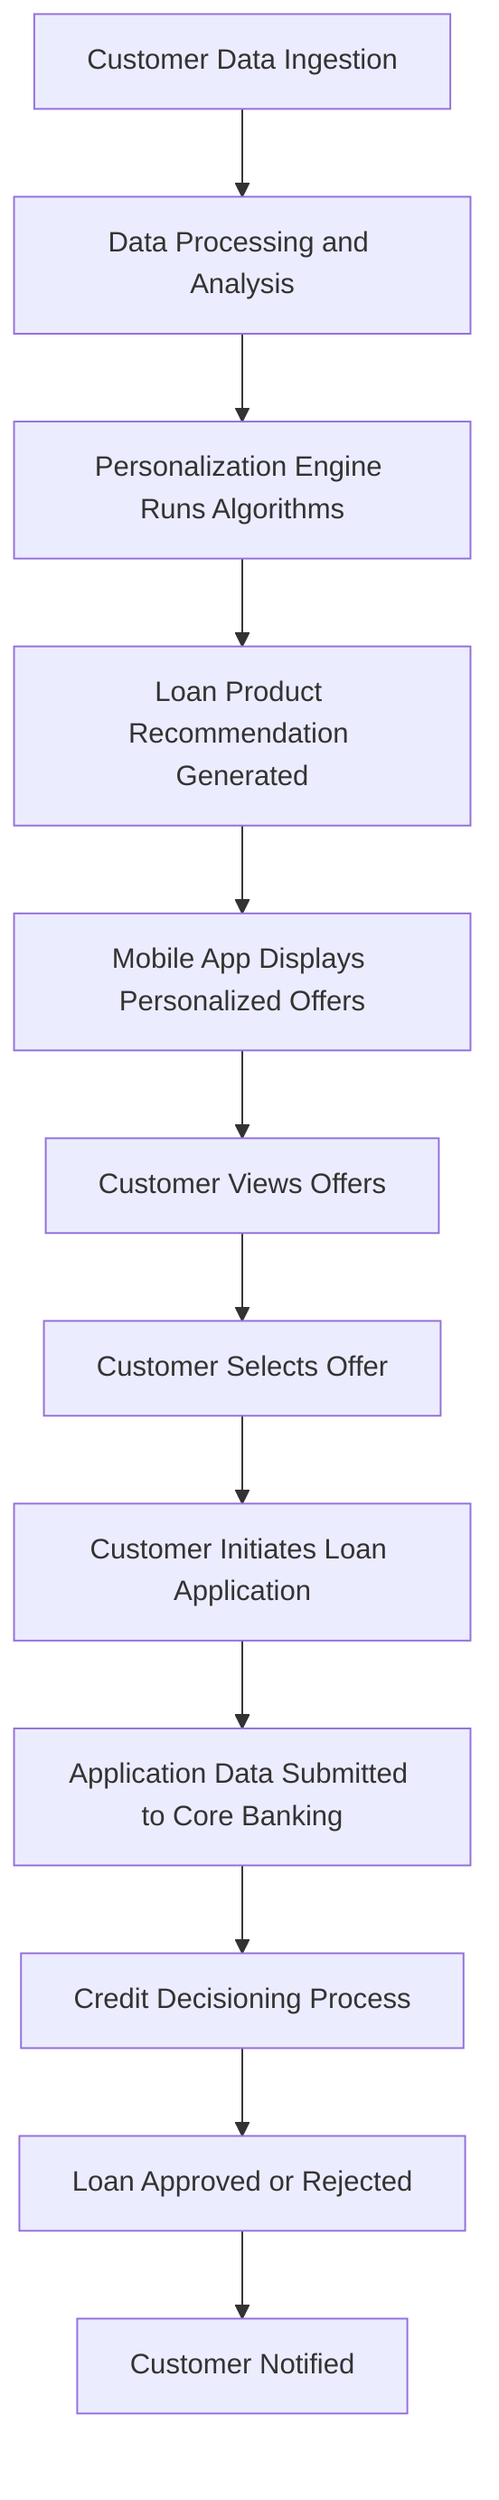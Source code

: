 flowchart TD
A[Customer Data Ingestion] --> B[Data Processing and Analysis]
B --> C[Personalization Engine Runs Algorithms]
C --> D[Loan Product Recommendation Generated]
D --> E[Mobile App Displays Personalized Offers]
E --> F[Customer Views Offers]
F --> G[Customer Selects Offer]
G --> H[Customer Initiates Loan Application]
H --> I[Application Data Submitted to Core Banking]
I --> J[Credit Decisioning Process]
J --> K[Loan Approved or Rejected]
K --> L[Customer Notified]